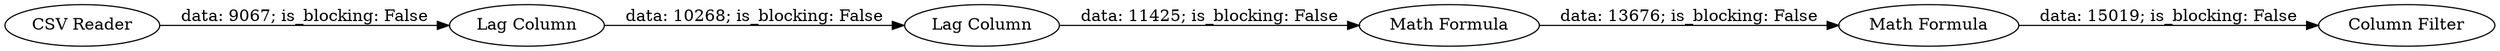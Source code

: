 digraph {
	"1065907565833089971_6" [label="Column Filter"]
	"1065907565833089971_1" [label="CSV Reader"]
	"1065907565833089971_5" [label="Math Formula"]
	"1065907565833089971_3" [label="Lag Column"]
	"1065907565833089971_4" [label="Math Formula"]
	"1065907565833089971_2" [label="Lag Column"]
	"1065907565833089971_4" -> "1065907565833089971_5" [label="data: 13676; is_blocking: False"]
	"1065907565833089971_5" -> "1065907565833089971_6" [label="data: 15019; is_blocking: False"]
	"1065907565833089971_2" -> "1065907565833089971_3" [label="data: 10268; is_blocking: False"]
	"1065907565833089971_1" -> "1065907565833089971_2" [label="data: 9067; is_blocking: False"]
	"1065907565833089971_3" -> "1065907565833089971_4" [label="data: 11425; is_blocking: False"]
	rankdir=LR
}
